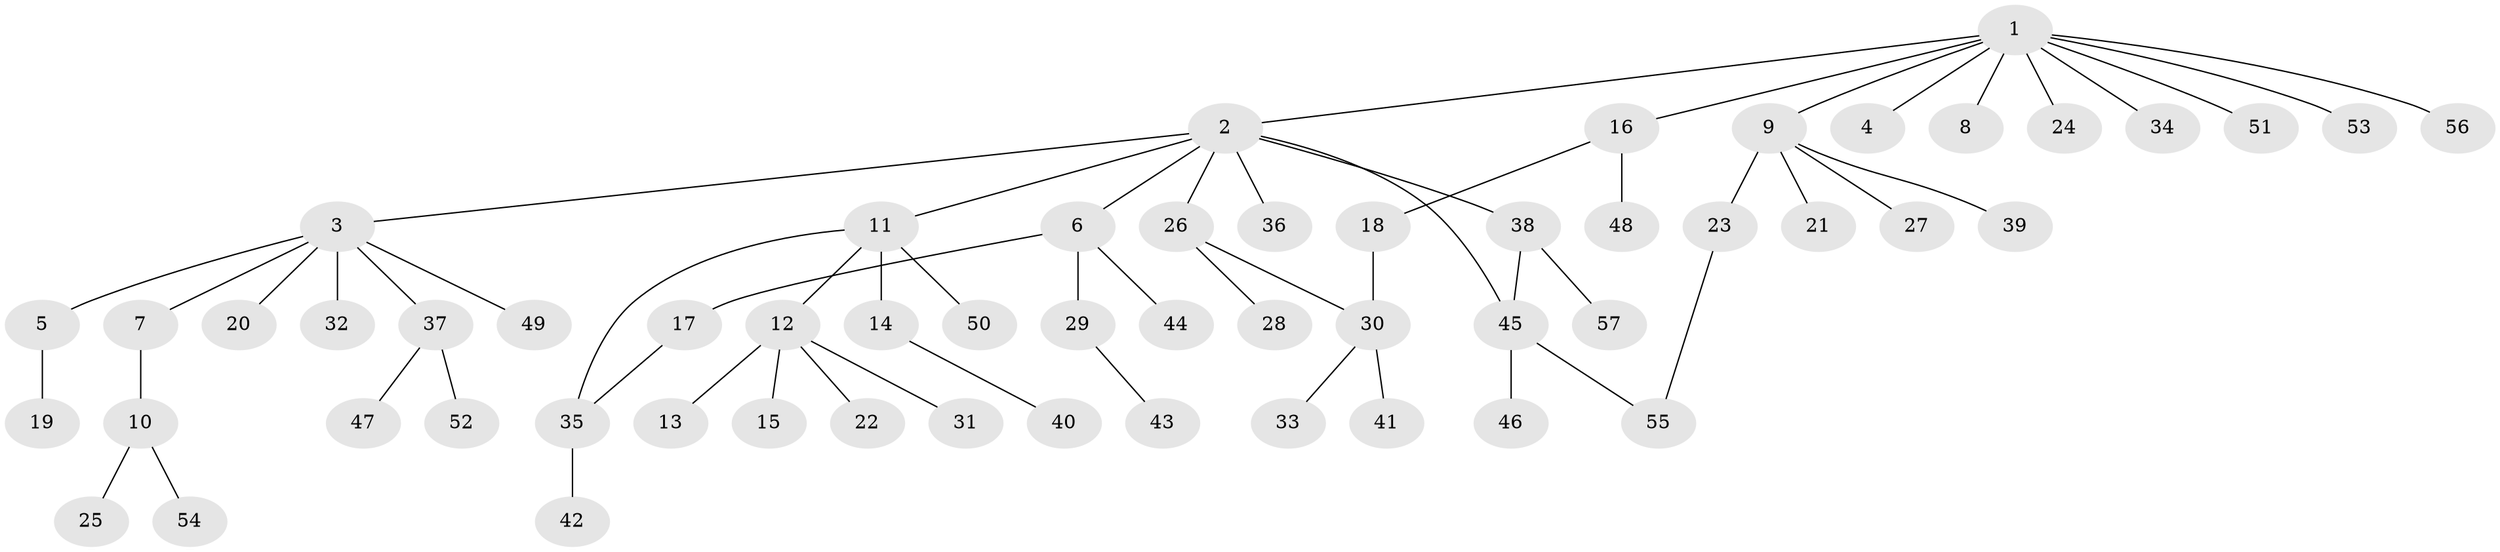// coarse degree distribution, {1: 0.5142857142857142, 4: 0.08571428571428572, 2: 0.2571428571428571, 5: 0.02857142857142857, 9: 0.02857142857142857, 6: 0.02857142857142857, 3: 0.05714285714285714}
// Generated by graph-tools (version 1.1) at 2025/36/03/04/25 23:36:57]
// undirected, 57 vertices, 60 edges
graph export_dot {
  node [color=gray90,style=filled];
  1;
  2;
  3;
  4;
  5;
  6;
  7;
  8;
  9;
  10;
  11;
  12;
  13;
  14;
  15;
  16;
  17;
  18;
  19;
  20;
  21;
  22;
  23;
  24;
  25;
  26;
  27;
  28;
  29;
  30;
  31;
  32;
  33;
  34;
  35;
  36;
  37;
  38;
  39;
  40;
  41;
  42;
  43;
  44;
  45;
  46;
  47;
  48;
  49;
  50;
  51;
  52;
  53;
  54;
  55;
  56;
  57;
  1 -- 2;
  1 -- 4;
  1 -- 8;
  1 -- 9;
  1 -- 16;
  1 -- 24;
  1 -- 34;
  1 -- 51;
  1 -- 53;
  1 -- 56;
  2 -- 3;
  2 -- 6;
  2 -- 11;
  2 -- 26;
  2 -- 36;
  2 -- 38;
  2 -- 45;
  3 -- 5;
  3 -- 7;
  3 -- 20;
  3 -- 32;
  3 -- 37;
  3 -- 49;
  5 -- 19;
  6 -- 17;
  6 -- 29;
  6 -- 44;
  7 -- 10;
  9 -- 21;
  9 -- 23;
  9 -- 27;
  9 -- 39;
  10 -- 25;
  10 -- 54;
  11 -- 12;
  11 -- 14;
  11 -- 35;
  11 -- 50;
  12 -- 13;
  12 -- 15;
  12 -- 22;
  12 -- 31;
  14 -- 40;
  16 -- 18;
  16 -- 48;
  17 -- 35;
  18 -- 30;
  23 -- 55;
  26 -- 28;
  26 -- 30;
  29 -- 43;
  30 -- 33;
  30 -- 41;
  35 -- 42;
  37 -- 47;
  37 -- 52;
  38 -- 45;
  38 -- 57;
  45 -- 46;
  45 -- 55;
}
